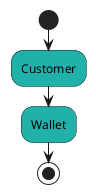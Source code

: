 @startuml
'https://plantuml.com/activity-diagram-beta

start
#LightSeaGreen:Customer;
#LightSeaGreen:Wallet;

stop

@enduml
